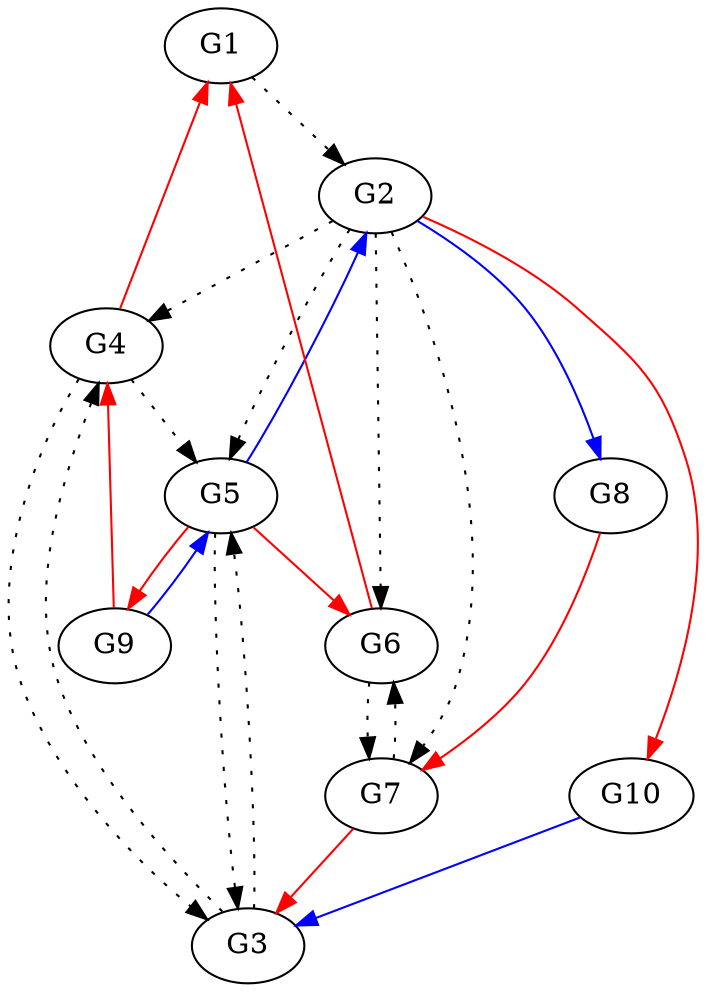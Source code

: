 // Grafos-DREAM4
digraph {
	G1 [label=G1]
	G2 [label=G2]
	G3 [label=G3]
	G4 [label=G4]
	G5 [label=G5]
	G6 [label=G6]
	G7 [label=G7]
	G8 [label=G8]
	G9 [label=G9]
	G10 [label=G10]
	G1 -> G2 [style=dotted]
	G2 -> G4 [style=dotted]
	G2 -> G5 [style=dotted]
	G2 -> G6 [style=dotted]
	G2 -> G7 [style=dotted]
	G2 -> G8 [color=blue]
	G3 -> G4 [style=dotted]
	G3 -> G5 [style=dotted]
	G4 -> G3 [style=dotted]
	G4 -> G5 [style=dotted]
	G5 -> G2 [color=blue]
	G5 -> G3 [style=dotted]
	G6 -> G7 [style=dotted]
	G7 -> G6 [style=dotted]
	G9 -> G5 [color=blue]
	G10 -> G3 [color=blue]
	G2 -> G10 [color=red]
	G4 -> G1 [color=red]
	G5 -> G6 [color=red]
	G5 -> G9 [color=red]
	G6 -> G1 [color=red]
	G7 -> G3 [color=red]
	G8 -> G7 [color=red]
	G9 -> G4 [color=red]
}
